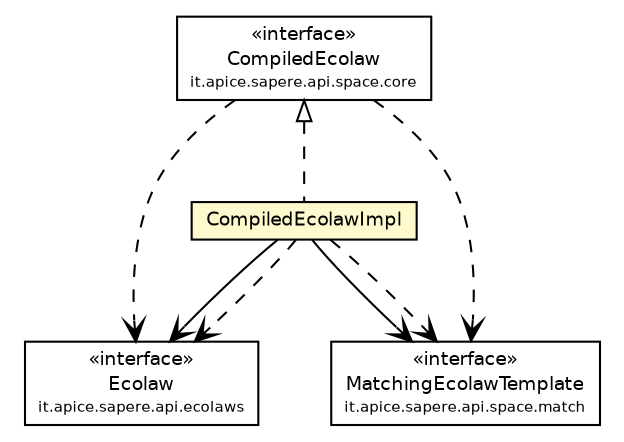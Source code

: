#!/usr/local/bin/dot
#
# Class diagram 
# Generated by UmlGraph version 4.4 (http://www.spinellis.gr/sw/umlgraph)
#

digraph G {
	edge [fontname="Helvetica",fontsize=10,labelfontname="Helvetica",labelfontsize=10];
	node [fontname="Helvetica",fontsize=10,shape=plaintext];
	// it.apice.sapere.api.ecolaws.Ecolaw
	c66490 [label=<<table border="0" cellborder="1" cellspacing="0" cellpadding="2" port="p" href="../../../ecolaws/Ecolaw.html">
		<tr><td><table border="0" cellspacing="0" cellpadding="1">
			<tr><td> &laquo;interface&raquo; </td></tr>
			<tr><td> Ecolaw </td></tr>
			<tr><td><font point-size="7.0"> it.apice.sapere.api.ecolaws </font></td></tr>
		</table></td></tr>
		</table>>, fontname="Helvetica", fontcolor="black", fontsize=9.0];
	// it.apice.sapere.api.space.core.CompiledEcolaw
	c66572 [label=<<table border="0" cellborder="1" cellspacing="0" cellpadding="2" port="p" href="../CompiledEcolaw.html">
		<tr><td><table border="0" cellspacing="0" cellpadding="1">
			<tr><td> &laquo;interface&raquo; </td></tr>
			<tr><td> CompiledEcolaw </td></tr>
			<tr><td><font point-size="7.0"> it.apice.sapere.api.space.core </font></td></tr>
		</table></td></tr>
		</table>>, fontname="Helvetica", fontcolor="black", fontsize=9.0];
	// it.apice.sapere.api.space.match.MatchingEcolawTemplate
	c66581 [label=<<table border="0" cellborder="1" cellspacing="0" cellpadding="2" port="p" href="../../match/MatchingEcolawTemplate.html">
		<tr><td><table border="0" cellspacing="0" cellpadding="1">
			<tr><td> &laquo;interface&raquo; </td></tr>
			<tr><td> MatchingEcolawTemplate </td></tr>
			<tr><td><font point-size="7.0"> it.apice.sapere.api.space.match </font></td></tr>
		</table></td></tr>
		</table>>, fontname="Helvetica", fontcolor="black", fontsize=9.0];
	// it.apice.sapere.api.space.core.impl.CompiledEcolawImpl
	c66651 [label=<<table border="0" cellborder="1" cellspacing="0" cellpadding="2" port="p" bgcolor="lemonChiffon" href="./CompiledEcolawImpl.html">
		<tr><td><table border="0" cellspacing="0" cellpadding="1">
			<tr><td> CompiledEcolawImpl </td></tr>
		</table></td></tr>
		</table>>, fontname="Helvetica", fontcolor="black", fontsize=9.0];
	//it.apice.sapere.api.space.core.impl.CompiledEcolawImpl implements it.apice.sapere.api.space.core.CompiledEcolaw
	c66572:p -> c66651:p [dir=back,arrowtail=empty,style=dashed];
	// it.apice.sapere.api.space.core.impl.CompiledEcolawImpl NAVASSOC it.apice.sapere.api.space.match.MatchingEcolawTemplate
	c66651:p -> c66581:p [taillabel="", label="", headlabel="", fontname="Helvetica", fontcolor="black", fontsize=10.0, color="black", arrowhead=open];
	// it.apice.sapere.api.space.core.impl.CompiledEcolawImpl NAVASSOC it.apice.sapere.api.ecolaws.Ecolaw
	c66651:p -> c66490:p [taillabel="", label="", headlabel="", fontname="Helvetica", fontcolor="black", fontsize=10.0, color="black", arrowhead=open];
	// it.apice.sapere.api.space.core.CompiledEcolaw DEPEND it.apice.sapere.api.space.match.MatchingEcolawTemplate
	c66572:p -> c66581:p [taillabel="", label="", headlabel="", fontname="Helvetica", fontcolor="black", fontsize=10.0, color="black", arrowhead=open, style=dashed];
	// it.apice.sapere.api.space.core.CompiledEcolaw DEPEND it.apice.sapere.api.ecolaws.Ecolaw
	c66572:p -> c66490:p [taillabel="", label="", headlabel="", fontname="Helvetica", fontcolor="black", fontsize=10.0, color="black", arrowhead=open, style=dashed];
	// it.apice.sapere.api.space.core.impl.CompiledEcolawImpl DEPEND it.apice.sapere.api.space.match.MatchingEcolawTemplate
	c66651:p -> c66581:p [taillabel="", label="", headlabel="", fontname="Helvetica", fontcolor="black", fontsize=10.0, color="black", arrowhead=open, style=dashed];
	// it.apice.sapere.api.space.core.impl.CompiledEcolawImpl DEPEND it.apice.sapere.api.ecolaws.Ecolaw
	c66651:p -> c66490:p [taillabel="", label="", headlabel="", fontname="Helvetica", fontcolor="black", fontsize=10.0, color="black", arrowhead=open, style=dashed];
}

